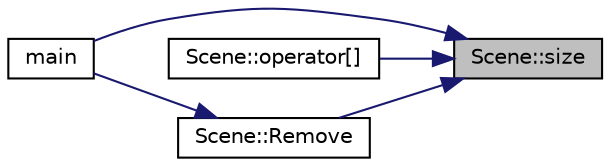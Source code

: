 digraph "Scene::size"
{
 // LATEX_PDF_SIZE
  edge [fontname="Helvetica",fontsize="10",labelfontname="Helvetica",labelfontsize="10"];
  node [fontname="Helvetica",fontsize="10",shape=record];
  rankdir="RL";
  Node1 [label="Scene::size",height=0.2,width=0.4,color="black", fillcolor="grey75", style="filled", fontcolor="black",tooltip=" "];
  Node1 -> Node2 [dir="back",color="midnightblue",fontsize="10",style="solid",fontname="Helvetica"];
  Node2 [label="main",height=0.2,width=0.4,color="black", fillcolor="white", style="filled",URL="$__main_8cpp.html#a0ddf1224851353fc92bfbff6f499fa97",tooltip=" "];
  Node1 -> Node3 [dir="back",color="midnightblue",fontsize="10",style="solid",fontname="Helvetica"];
  Node3 [label="Scene::operator[]",height=0.2,width=0.4,color="black", fillcolor="white", style="filled",URL="$class_scene.html#a9ea9853748a5108a7328f0f8a91f9fe6",tooltip=" "];
  Node1 -> Node4 [dir="back",color="midnightblue",fontsize="10",style="solid",fontname="Helvetica"];
  Node4 [label="Scene::Remove",height=0.2,width=0.4,color="black", fillcolor="white", style="filled",URL="$class_scene.html#a2c8c0db6c3b9c00f398c6adaff5e31c6",tooltip=" "];
  Node4 -> Node2 [dir="back",color="midnightblue",fontsize="10",style="solid",fontname="Helvetica"];
}
